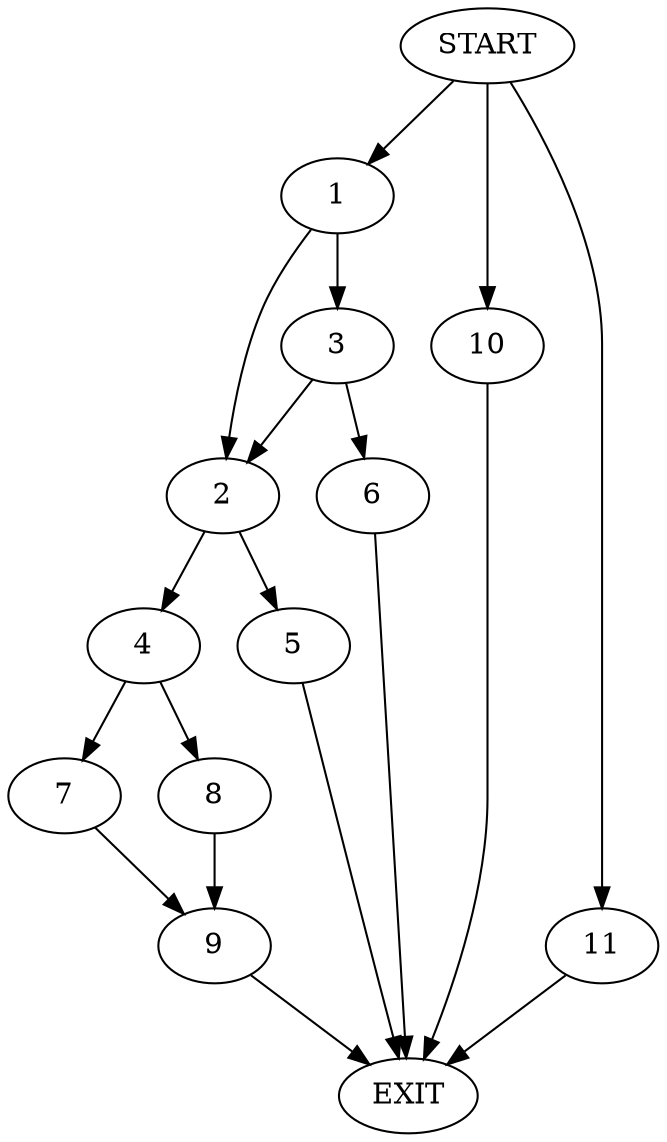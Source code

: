 digraph {
0 [label="START"]
12 [label="EXIT"]
0 -> 1
1 -> 2
1 -> 3
2 -> 4
2 -> 5
3 -> 2
3 -> 6
6 -> 12
5 -> 12
4 -> 7
4 -> 8
8 -> 9
7 -> 9
9 -> 12
0 -> 10
10 -> 12
0 -> 11
11 -> 12
}
